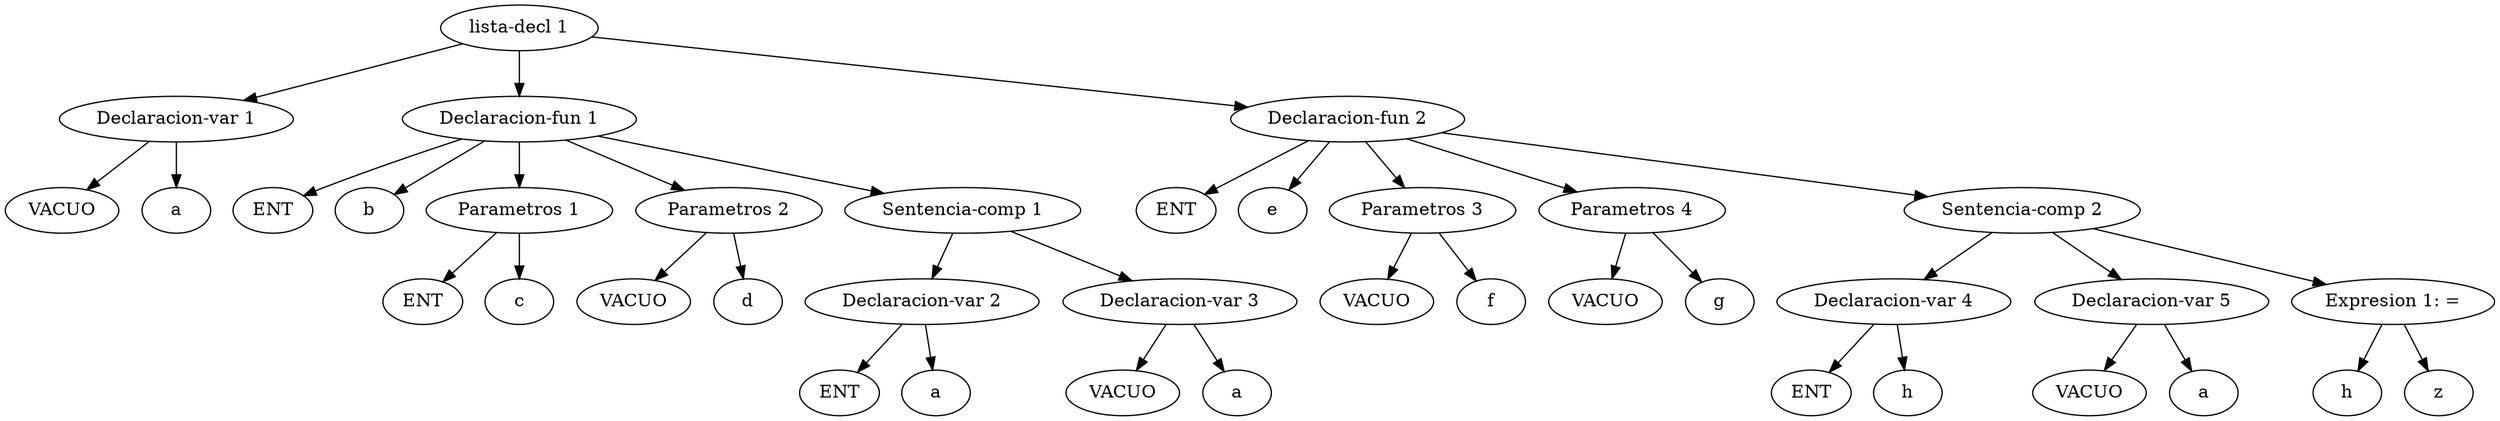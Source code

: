 digraph G {
	"lista-decl 1" -> "Declaracion-var 1"
	1 [label="VACUO"]
	"Declaracion-var 1" -> 1
	2 [label="a"]
	"Declaracion-var 1" -> 2
	"lista-decl 1" -> "Declaracion-fun 1"
	3 [label="ENT"]
	"Declaracion-fun 1" -> 3
	4 [label="b"]
	"Declaracion-fun 1" -> 4
	"Declaracion-fun 1" -> "Parametros 1"
	5 [label="ENT"]
	"Parametros 1" -> 5
	6 [label="c"]
	"Parametros 1" -> 6
	"Declaracion-fun 1" -> "Parametros 2"
	7 [label="VACUO"]
	"Parametros 2" -> 7
	8 [label="d"]
	"Parametros 2" -> 8
	"Declaracion-fun 1" -> "Sentencia-comp 1"
	"Sentencia-comp 1" -> "Declaracion-var 2"
	9 [label="ENT"]
	"Declaracion-var 2" -> 9
	10 [label="a"]
	"Declaracion-var 2" -> 10
	"Sentencia-comp 1" -> "Declaracion-var 3"
	11 [label="VACUO"]
	"Declaracion-var 3" -> 11
	12 [label="a"]
	"Declaracion-var 3" -> 12
	"lista-decl 1" -> "Declaracion-fun 2"
	13 [label="ENT"]
	"Declaracion-fun 2" -> 13
	14 [label="e"]
	"Declaracion-fun 2" -> 14
	"Declaracion-fun 2" -> "Parametros 3"
	15 [label="VACUO"]
	"Parametros 3" -> 15
	16 [label="f"]
	"Parametros 3" -> 16
	"Declaracion-fun 2" -> "Parametros 4"
	17 [label="VACUO"]
	"Parametros 4" -> 17
	18 [label="g"]
	"Parametros 4" -> 18
	"Declaracion-fun 2" -> "Sentencia-comp 2"
	"Sentencia-comp 2" -> "Declaracion-var 4"
	19 [label="ENT"]
	"Declaracion-var 4" -> 19
	20 [label="h"]
	"Declaracion-var 4" -> 20
	"Sentencia-comp 2" -> "Declaracion-var 5"
	21 [label="VACUO"]
	"Declaracion-var 5" -> 21
	22 [label="a"]
	"Declaracion-var 5" -> 22
	"Sentencia-comp 2" -> "Expresion 1: ="
	23 [label="h"]
	"Expresion 1: =" -> 23
	24 [label="z"]
	"Expresion 1: =" -> 24
}